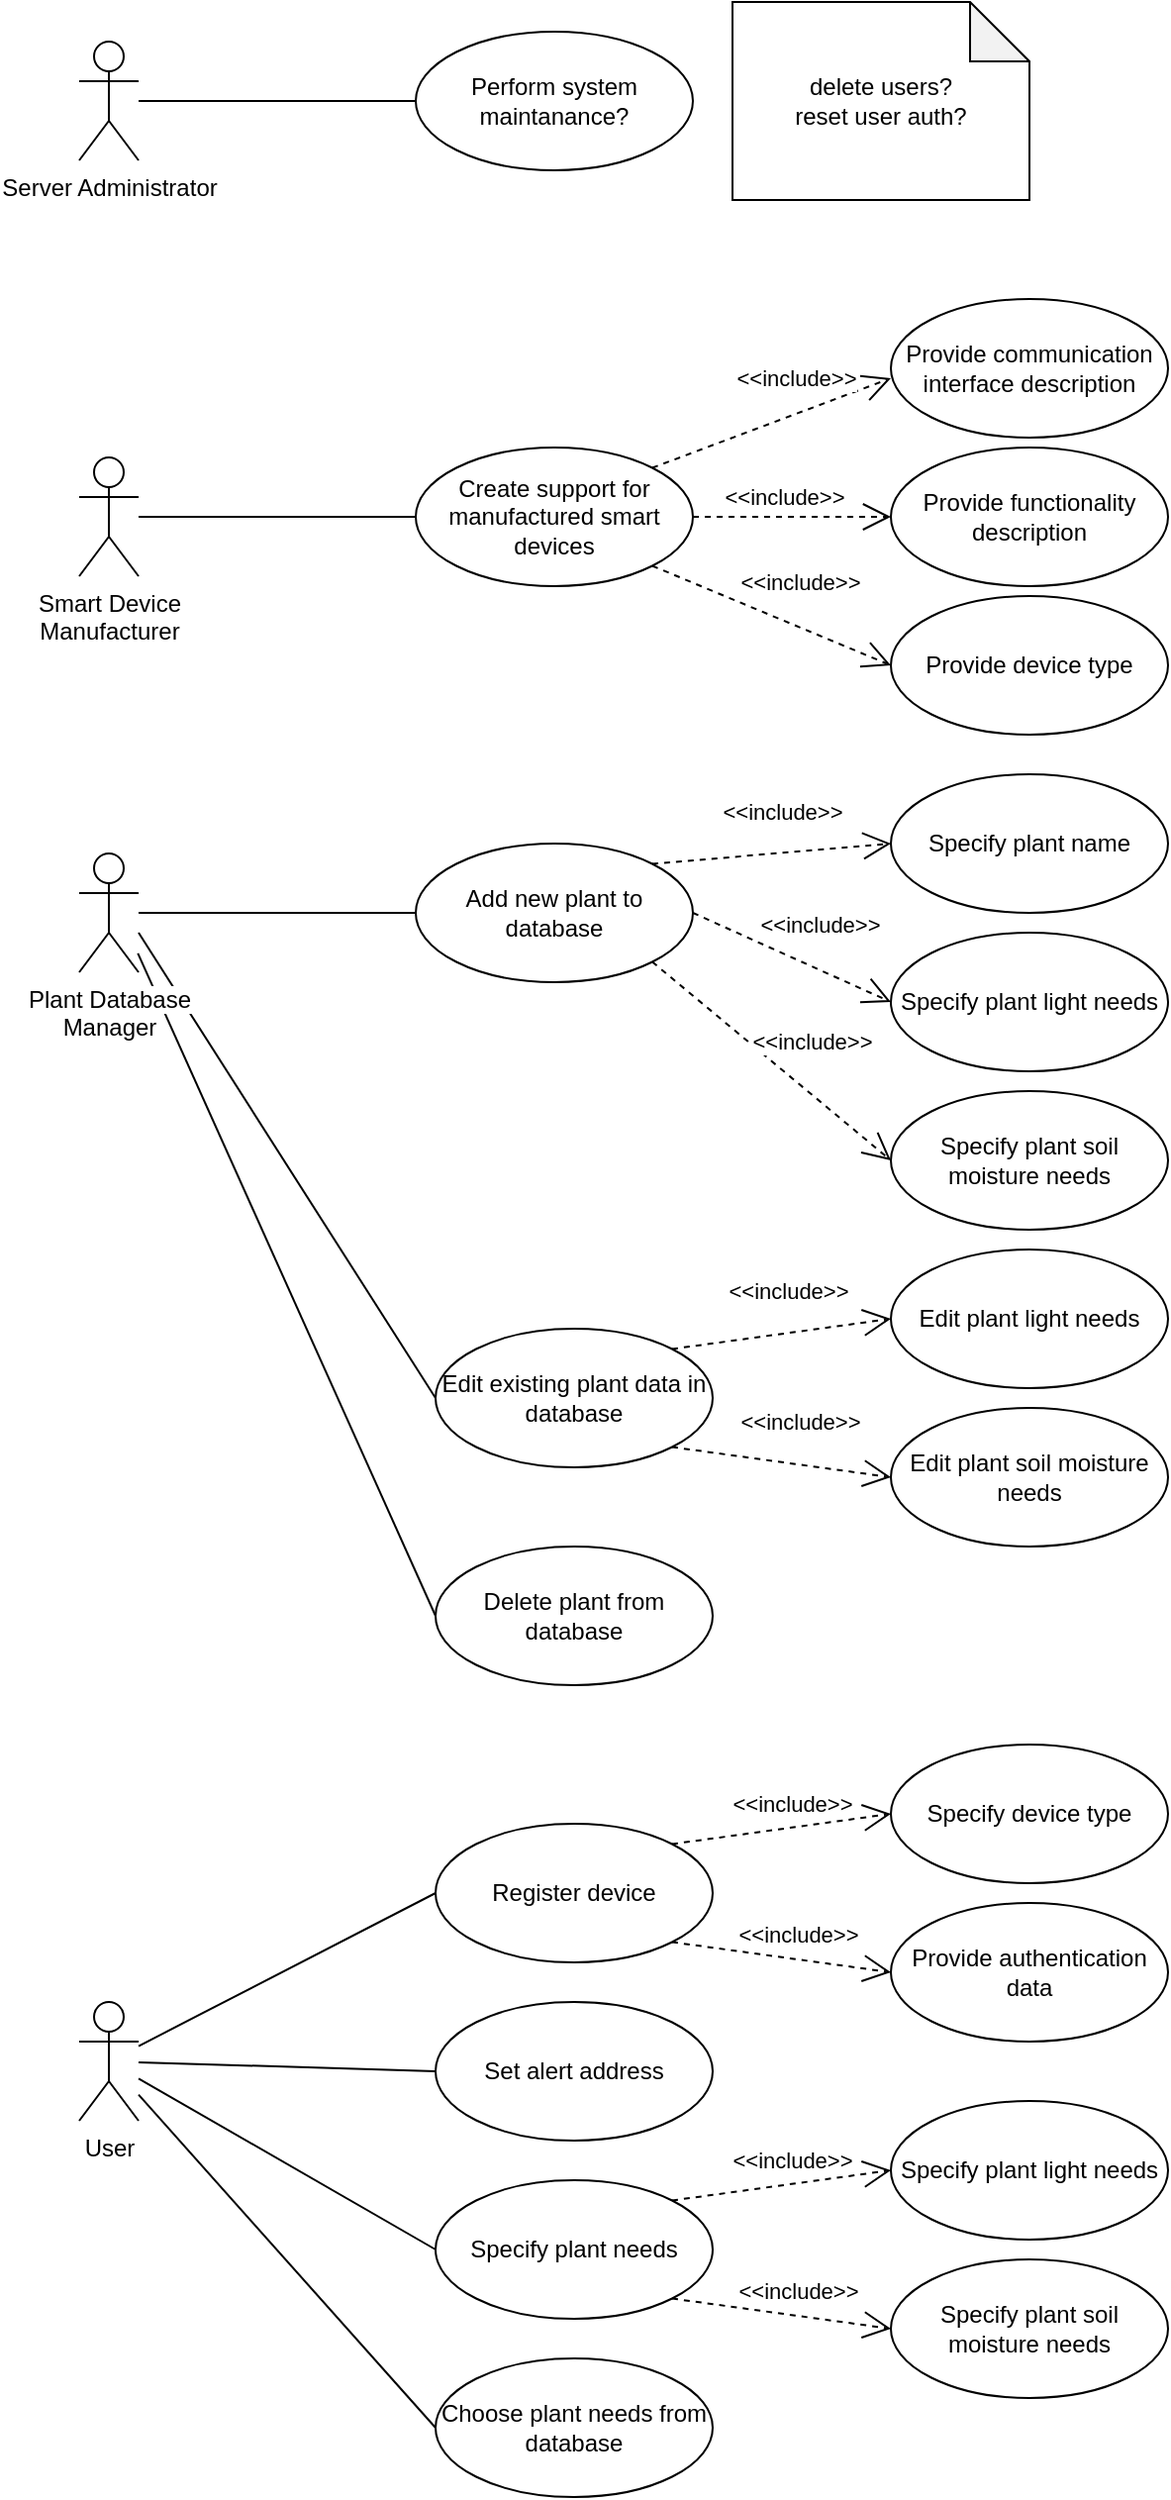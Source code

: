 <mxfile version="28.2.5">
  <diagram name="Page-1" id="58cdce13-f638-feb5-8d6f-7d28b1aa9fa0">
    <mxGraphModel dx="1678" dy="1131" grid="1" gridSize="10" guides="1" tooltips="1" connect="1" arrows="1" fold="1" page="1" pageScale="1" pageWidth="1100" pageHeight="850" background="none" math="0" shadow="0">
      <root>
        <mxCell id="0" />
        <mxCell id="1" parent="0" />
        <mxCell id="MKT5L-HKByu47KLvk_st-2" value="Server Administrator" style="shape=umlActor;verticalLabelPosition=bottom;verticalAlign=top;html=1;outlineConnect=0;" vertex="1" parent="1">
          <mxGeometry x="140" y="40" width="30" height="60" as="geometry" />
        </mxCell>
        <mxCell id="MKT5L-HKByu47KLvk_st-3" value="Smart Device&lt;div&gt;Manufacturer&lt;/div&gt;" style="shape=umlActor;verticalLabelPosition=bottom;verticalAlign=top;html=1;outlineConnect=0;" vertex="1" parent="1">
          <mxGeometry x="140" y="250" width="30" height="60" as="geometry" />
        </mxCell>
        <mxCell id="MKT5L-HKByu47KLvk_st-4" value="User" style="shape=umlActor;verticalLabelPosition=bottom;verticalAlign=top;html=1;outlineConnect=0;" vertex="1" parent="1">
          <mxGeometry x="140" y="1030" width="30" height="60" as="geometry" />
        </mxCell>
        <mxCell id="MKT5L-HKByu47KLvk_st-25" style="edgeStyle=orthogonalEdgeStyle;rounded=0;orthogonalLoop=1;jettySize=auto;html=1;entryX=0;entryY=0.5;entryDx=0;entryDy=0;endArrow=none;endFill=0;" edge="1" parent="1" source="MKT5L-HKByu47KLvk_st-5" target="MKT5L-HKByu47KLvk_st-18">
          <mxGeometry relative="1" as="geometry" />
        </mxCell>
        <mxCell id="MKT5L-HKByu47KLvk_st-7" value="" style="endArrow=none;html=1;rounded=0;entryX=0;entryY=0.5;entryDx=0;entryDy=0;" edge="1" parent="1" source="MKT5L-HKByu47KLvk_st-3" target="MKT5L-HKByu47KLvk_st-14">
          <mxGeometry width="50" height="50" relative="1" as="geometry">
            <mxPoint x="380" y="370" as="sourcePoint" />
            <mxPoint x="310.0" y="280" as="targetPoint" />
          </mxGeometry>
        </mxCell>
        <mxCell id="MKT5L-HKByu47KLvk_st-9" value="&amp;lt;&amp;lt;include&amp;gt;&amp;gt;" style="endArrow=open;endSize=12;dashed=1;html=1;rounded=0;exitX=1;exitY=0;exitDx=0;exitDy=0;entryX=0;entryY=0.5;entryDx=0;entryDy=0;" edge="1" parent="1" source="MKT5L-HKByu47KLvk_st-14">
          <mxGeometry x="0.309" y="17" width="160" relative="1" as="geometry">
            <mxPoint x="421.242" y="255.403" as="sourcePoint" />
            <mxPoint x="550" y="210" as="targetPoint" />
            <mxPoint as="offset" />
          </mxGeometry>
        </mxCell>
        <mxCell id="MKT5L-HKByu47KLvk_st-11" value="&amp;lt;&amp;lt;include&amp;gt;&amp;gt;" style="endArrow=open;endSize=12;dashed=1;html=1;rounded=0;exitX=1;exitY=0.5;exitDx=0;exitDy=0;entryX=0;entryY=0.5;entryDx=0;entryDy=0;" edge="1" parent="1" target="MKT5L-HKByu47KLvk_st-16" source="MKT5L-HKByu47KLvk_st-14">
          <mxGeometry x="-0.091" y="10" width="160" relative="1" as="geometry">
            <mxPoint x="440.0" y="280" as="sourcePoint" />
            <mxPoint x="550" y="280" as="targetPoint" />
            <mxPoint as="offset" />
          </mxGeometry>
        </mxCell>
        <mxCell id="MKT5L-HKByu47KLvk_st-13" value="&amp;lt;&amp;lt;include&amp;gt;&amp;gt;" style="endArrow=open;endSize=12;dashed=1;html=1;rounded=0;exitX=1;exitY=1;exitDx=0;exitDy=0;entryX=0;entryY=0.5;entryDx=0;entryDy=0;" edge="1" parent="1" target="MKT5L-HKByu47KLvk_st-17" source="MKT5L-HKByu47KLvk_st-14">
          <mxGeometry x="0.114" y="21" width="160" relative="1" as="geometry">
            <mxPoint x="421.242" y="304.597" as="sourcePoint" />
            <mxPoint x="550" y="350" as="targetPoint" />
            <mxPoint as="offset" />
          </mxGeometry>
        </mxCell>
        <mxCell id="MKT5L-HKByu47KLvk_st-14" value="Create support for manufactured smart devices" style="ellipse;whiteSpace=wrap;html=1;" vertex="1" parent="1">
          <mxGeometry x="310" y="245" width="140" height="70" as="geometry" />
        </mxCell>
        <mxCell id="MKT5L-HKByu47KLvk_st-15" value="Provide communication interface description" style="ellipse;whiteSpace=wrap;html=1;" vertex="1" parent="1">
          <mxGeometry x="550" y="170" width="140" height="70" as="geometry" />
        </mxCell>
        <mxCell id="MKT5L-HKByu47KLvk_st-16" value="Provide functionality description" style="ellipse;whiteSpace=wrap;html=1;" vertex="1" parent="1">
          <mxGeometry x="550" y="245" width="140" height="70" as="geometry" />
        </mxCell>
        <mxCell id="MKT5L-HKByu47KLvk_st-17" value="Provide device type" style="ellipse;whiteSpace=wrap;html=1;" vertex="1" parent="1">
          <mxGeometry x="550" y="320" width="140" height="70" as="geometry" />
        </mxCell>
        <mxCell id="MKT5L-HKByu47KLvk_st-18" value="Add new plant to database" style="ellipse;whiteSpace=wrap;html=1;" vertex="1" parent="1">
          <mxGeometry x="310" y="445" width="140" height="70" as="geometry" />
        </mxCell>
        <mxCell id="MKT5L-HKByu47KLvk_st-19" value="Edit existing plant data in database" style="ellipse;whiteSpace=wrap;html=1;" vertex="1" parent="1">
          <mxGeometry x="320" y="690" width="140" height="70" as="geometry" />
        </mxCell>
        <mxCell id="MKT5L-HKByu47KLvk_st-20" value="Delete plant from database" style="ellipse;whiteSpace=wrap;html=1;" vertex="1" parent="1">
          <mxGeometry x="320" y="800" width="140" height="70" as="geometry" />
        </mxCell>
        <mxCell id="MKT5L-HKByu47KLvk_st-21" value="Specify plant soil moisture needs" style="ellipse;whiteSpace=wrap;html=1;" vertex="1" parent="1">
          <mxGeometry x="550" y="570" width="140" height="70" as="geometry" />
        </mxCell>
        <mxCell id="MKT5L-HKByu47KLvk_st-22" value="Specify plant name" style="ellipse;whiteSpace=wrap;html=1;" vertex="1" parent="1">
          <mxGeometry x="550" y="410" width="140" height="70" as="geometry" />
        </mxCell>
        <mxCell id="MKT5L-HKByu47KLvk_st-23" value="&amp;lt;&amp;lt;include&amp;gt;&amp;gt;" style="endArrow=open;endSize=12;dashed=1;html=1;rounded=0;exitX=1;exitY=0;exitDx=0;exitDy=0;entryX=0;entryY=0.5;entryDx=0;entryDy=0;" edge="1" parent="1" source="MKT5L-HKByu47KLvk_st-18" target="MKT5L-HKByu47KLvk_st-22">
          <mxGeometry x="0.114" y="21" width="160" relative="1" as="geometry">
            <mxPoint x="510" y="360" as="sourcePoint" />
            <mxPoint x="630" y="410" as="targetPoint" />
            <mxPoint as="offset" />
          </mxGeometry>
        </mxCell>
        <mxCell id="MKT5L-HKByu47KLvk_st-24" value="&amp;lt;&amp;lt;include&amp;gt;&amp;gt;" style="endArrow=open;endSize=12;dashed=1;html=1;rounded=0;exitX=1;exitY=1;exitDx=0;exitDy=0;entryX=0;entryY=0.5;entryDx=0;entryDy=0;" edge="1" parent="1" source="MKT5L-HKByu47KLvk_st-18" target="MKT5L-HKByu47KLvk_st-21">
          <mxGeometry x="0.114" y="21" width="160" relative="1" as="geometry">
            <mxPoint x="530" y="400" as="sourcePoint" />
            <mxPoint x="650" y="450" as="targetPoint" />
            <mxPoint as="offset" />
          </mxGeometry>
        </mxCell>
        <mxCell id="MKT5L-HKByu47KLvk_st-26" value="Edit plant light needs" style="ellipse;whiteSpace=wrap;html=1;" vertex="1" parent="1">
          <mxGeometry x="550" y="650" width="140" height="70" as="geometry" />
        </mxCell>
        <mxCell id="MKT5L-HKByu47KLvk_st-27" value="Edit plant soil moisture needs" style="ellipse;whiteSpace=wrap;html=1;" vertex="1" parent="1">
          <mxGeometry x="550" y="730" width="140" height="70" as="geometry" />
        </mxCell>
        <mxCell id="MKT5L-HKByu47KLvk_st-28" style="rounded=0;orthogonalLoop=1;jettySize=auto;html=1;entryX=0;entryY=0.5;entryDx=0;entryDy=0;endArrow=none;endFill=0;" edge="1" parent="1" target="MKT5L-HKByu47KLvk_st-19">
          <mxGeometry relative="1" as="geometry">
            <mxPoint x="170" y="490" as="sourcePoint" />
            <mxPoint x="410" y="570" as="targetPoint" />
          </mxGeometry>
        </mxCell>
        <mxCell id="MKT5L-HKByu47KLvk_st-29" value="&amp;lt;&amp;lt;include&amp;gt;&amp;gt;" style="endArrow=open;endSize=12;dashed=1;html=1;rounded=0;exitX=1;exitY=0;exitDx=0;exitDy=0;entryX=0;entryY=0.5;entryDx=0;entryDy=0;" edge="1" parent="1" source="MKT5L-HKByu47KLvk_st-19" target="MKT5L-HKByu47KLvk_st-26">
          <mxGeometry x="0.114" y="21" width="160" relative="1" as="geometry">
            <mxPoint x="460" y="600" as="sourcePoint" />
            <mxPoint x="581" y="620" as="targetPoint" />
            <mxPoint as="offset" />
          </mxGeometry>
        </mxCell>
        <mxCell id="MKT5L-HKByu47KLvk_st-30" value="Specify plant light needs" style="ellipse;whiteSpace=wrap;html=1;" vertex="1" parent="1">
          <mxGeometry x="550" y="490" width="140" height="70" as="geometry" />
        </mxCell>
        <mxCell id="MKT5L-HKByu47KLvk_st-31" value="&amp;lt;&amp;lt;include&amp;gt;&amp;gt;" style="endArrow=open;endSize=12;dashed=1;html=1;rounded=0;exitX=1;exitY=0.5;exitDx=0;exitDy=0;entryX=0;entryY=0.5;entryDx=0;entryDy=0;" edge="1" parent="1" target="MKT5L-HKByu47KLvk_st-30" source="MKT5L-HKByu47KLvk_st-18">
          <mxGeometry x="0.114" y="21" width="160" relative="1" as="geometry">
            <mxPoint x="424.5" y="525" as="sourcePoint" />
            <mxPoint x="625.5" y="480" as="targetPoint" />
            <mxPoint as="offset" />
          </mxGeometry>
        </mxCell>
        <mxCell id="MKT5L-HKByu47KLvk_st-32" value="&amp;lt;&amp;lt;include&amp;gt;&amp;gt;" style="endArrow=open;endSize=12;dashed=1;html=1;rounded=0;exitX=1;exitY=1;exitDx=0;exitDy=0;entryX=0;entryY=0.5;entryDx=0;entryDy=0;" edge="1" parent="1" source="MKT5L-HKByu47KLvk_st-19" target="MKT5L-HKByu47KLvk_st-27">
          <mxGeometry x="0.114" y="21" width="160" relative="1" as="geometry">
            <mxPoint x="550" y="745" as="sourcePoint" />
            <mxPoint x="661" y="730" as="targetPoint" />
            <mxPoint as="offset" />
          </mxGeometry>
        </mxCell>
        <mxCell id="MKT5L-HKByu47KLvk_st-33" style="rounded=0;orthogonalLoop=1;jettySize=auto;html=1;entryX=0;entryY=0.5;entryDx=0;entryDy=0;endArrow=none;endFill=0;exitX=0.133;exitY=0.392;exitDx=0;exitDy=0;exitPerimeter=0;" edge="1" parent="1" target="MKT5L-HKByu47KLvk_st-20">
          <mxGeometry relative="1" as="geometry">
            <mxPoint x="169.65" y="500.4" as="sourcePoint" />
            <mxPoint x="480" y="903" as="targetPoint" />
          </mxGeometry>
        </mxCell>
        <mxCell id="MKT5L-HKByu47KLvk_st-5" value="&lt;span style=&quot;background-color: light-dark(#ffffff, var(--ge-dark-color, #121212));&quot;&gt;Plant Database&lt;/span&gt;&lt;div&gt;&lt;span style=&quot;background-color: light-dark(#ffffff, var(--ge-dark-color, #121212));&quot;&gt;Manager&lt;/span&gt;&lt;/div&gt;" style="shape=umlActor;verticalLabelPosition=bottom;verticalAlign=top;html=1;outlineConnect=0;" vertex="1" parent="1">
          <mxGeometry x="140" y="450" width="30" height="60" as="geometry" />
        </mxCell>
        <mxCell id="MKT5L-HKByu47KLvk_st-34" value="Register device" style="ellipse;whiteSpace=wrap;html=1;" vertex="1" parent="1">
          <mxGeometry x="320" y="940" width="140" height="70" as="geometry" />
        </mxCell>
        <mxCell id="MKT5L-HKByu47KLvk_st-35" value="Specify device type" style="ellipse;whiteSpace=wrap;html=1;" vertex="1" parent="1">
          <mxGeometry x="550" y="900" width="140" height="70" as="geometry" />
        </mxCell>
        <mxCell id="MKT5L-HKByu47KLvk_st-36" value="Provide authentication data" style="ellipse;whiteSpace=wrap;html=1;" vertex="1" parent="1">
          <mxGeometry x="550" y="980" width="140" height="70" as="geometry" />
        </mxCell>
        <mxCell id="MKT5L-HKByu47KLvk_st-37" value="Set alert address" style="ellipse;whiteSpace=wrap;html=1;" vertex="1" parent="1">
          <mxGeometry x="320" y="1030" width="140" height="70" as="geometry" />
        </mxCell>
        <mxCell id="MKT5L-HKByu47KLvk_st-38" value="Specify plant needs" style="ellipse;whiteSpace=wrap;html=1;" vertex="1" parent="1">
          <mxGeometry x="320" y="1120" width="140" height="70" as="geometry" />
        </mxCell>
        <mxCell id="MKT5L-HKByu47KLvk_st-39" value="Specify plant soil moisture needs" style="ellipse;whiteSpace=wrap;html=1;" vertex="1" parent="1">
          <mxGeometry x="550" y="1160" width="140" height="70" as="geometry" />
        </mxCell>
        <mxCell id="MKT5L-HKByu47KLvk_st-40" value="Specify plant light needs" style="ellipse;whiteSpace=wrap;html=1;" vertex="1" parent="1">
          <mxGeometry x="550" y="1080" width="140" height="70" as="geometry" />
        </mxCell>
        <mxCell id="MKT5L-HKByu47KLvk_st-41" value="Choose plant needs from database" style="ellipse;whiteSpace=wrap;html=1;" vertex="1" parent="1">
          <mxGeometry x="320" y="1210" width="140" height="70" as="geometry" />
        </mxCell>
        <mxCell id="MKT5L-HKByu47KLvk_st-42" style="rounded=0;orthogonalLoop=1;jettySize=auto;html=1;entryX=0;entryY=0.5;entryDx=0;entryDy=0;endArrow=none;endFill=0;" edge="1" parent="1" source="MKT5L-HKByu47KLvk_st-4" target="MKT5L-HKByu47KLvk_st-34">
          <mxGeometry relative="1" as="geometry">
            <mxPoint x="290" y="790" as="sourcePoint" />
            <mxPoint x="440.35" y="1124.6" as="targetPoint" />
          </mxGeometry>
        </mxCell>
        <mxCell id="MKT5L-HKByu47KLvk_st-43" style="rounded=0;orthogonalLoop=1;jettySize=auto;html=1;entryX=0;entryY=0.5;entryDx=0;entryDy=0;endArrow=none;endFill=0;" edge="1" parent="1" source="MKT5L-HKByu47KLvk_st-4" target="MKT5L-HKByu47KLvk_st-37">
          <mxGeometry relative="1" as="geometry">
            <mxPoint x="210" y="1107" as="sourcePoint" />
            <mxPoint x="360" y="1030" as="targetPoint" />
          </mxGeometry>
        </mxCell>
        <mxCell id="MKT5L-HKByu47KLvk_st-44" style="rounded=0;orthogonalLoop=1;jettySize=auto;html=1;entryX=0;entryY=0.5;entryDx=0;entryDy=0;endArrow=none;endFill=0;" edge="1" parent="1" source="MKT5L-HKByu47KLvk_st-4" target="MKT5L-HKByu47KLvk_st-38">
          <mxGeometry relative="1" as="geometry">
            <mxPoint x="180" y="1217" as="sourcePoint" />
            <mxPoint x="330" y="1140" as="targetPoint" />
          </mxGeometry>
        </mxCell>
        <mxCell id="MKT5L-HKByu47KLvk_st-45" style="rounded=0;orthogonalLoop=1;jettySize=auto;html=1;entryX=0;entryY=0.5;entryDx=0;entryDy=0;endArrow=none;endFill=0;" edge="1" parent="1" source="MKT5L-HKByu47KLvk_st-4" target="MKT5L-HKByu47KLvk_st-41">
          <mxGeometry relative="1" as="geometry">
            <mxPoint x="240" y="1257" as="sourcePoint" />
            <mxPoint x="390" y="1180" as="targetPoint" />
          </mxGeometry>
        </mxCell>
        <mxCell id="MKT5L-HKByu47KLvk_st-46" value="&amp;lt;&amp;lt;include&amp;gt;&amp;gt;" style="endArrow=open;endSize=12;dashed=1;html=1;rounded=0;exitX=1;exitY=0;exitDx=0;exitDy=0;entryX=0;entryY=0.5;entryDx=0;entryDy=0;" edge="1" parent="1" source="MKT5L-HKByu47KLvk_st-34" target="MKT5L-HKByu47KLvk_st-35">
          <mxGeometry x="0.124" y="12" width="160" relative="1" as="geometry">
            <mxPoint x="460" y="900" as="sourcePoint" />
            <mxPoint x="571" y="915" as="targetPoint" />
            <mxPoint as="offset" />
          </mxGeometry>
        </mxCell>
        <mxCell id="MKT5L-HKByu47KLvk_st-47" value="&amp;lt;&amp;lt;include&amp;gt;&amp;gt;" style="endArrow=open;endSize=12;dashed=1;html=1;rounded=0;exitX=1;exitY=1;exitDx=0;exitDy=0;entryX=0;entryY=0.5;entryDx=0;entryDy=0;" edge="1" parent="1" source="MKT5L-HKByu47KLvk_st-34" target="MKT5L-HKByu47KLvk_st-36">
          <mxGeometry x="0.124" y="12" width="160" relative="1" as="geometry">
            <mxPoint x="490" y="965" as="sourcePoint" />
            <mxPoint x="601" y="950" as="targetPoint" />
            <mxPoint as="offset" />
          </mxGeometry>
        </mxCell>
        <mxCell id="MKT5L-HKByu47KLvk_st-48" value="&amp;lt;&amp;lt;include&amp;gt;&amp;gt;" style="endArrow=open;endSize=12;dashed=1;html=1;rounded=0;exitX=1;exitY=0;exitDx=0;exitDy=0;entryX=0;entryY=0.5;entryDx=0;entryDy=0;" edge="1" parent="1" source="MKT5L-HKByu47KLvk_st-38" target="MKT5L-HKByu47KLvk_st-40">
          <mxGeometry x="0.124" y="12" width="160" relative="1" as="geometry">
            <mxPoint x="730" y="975" as="sourcePoint" />
            <mxPoint x="841" y="960" as="targetPoint" />
            <mxPoint as="offset" />
          </mxGeometry>
        </mxCell>
        <mxCell id="MKT5L-HKByu47KLvk_st-49" value="&amp;lt;&amp;lt;include&amp;gt;&amp;gt;" style="endArrow=open;endSize=12;dashed=1;html=1;rounded=0;exitX=1;exitY=1;exitDx=0;exitDy=0;entryX=0;entryY=0.5;entryDx=0;entryDy=0;" edge="1" parent="1" source="MKT5L-HKByu47KLvk_st-38" target="MKT5L-HKByu47KLvk_st-39">
          <mxGeometry x="0.124" y="12" width="160" relative="1" as="geometry">
            <mxPoint x="720" y="1085" as="sourcePoint" />
            <mxPoint x="831" y="1070" as="targetPoint" />
            <mxPoint as="offset" />
          </mxGeometry>
        </mxCell>
        <mxCell id="MKT5L-HKByu47KLvk_st-50" value="" style="endArrow=none;html=1;rounded=0;entryX=0;entryY=0.5;entryDx=0;entryDy=0;" edge="1" parent="1" target="MKT5L-HKByu47KLvk_st-51">
          <mxGeometry width="50" height="50" relative="1" as="geometry">
            <mxPoint x="170" y="70" as="sourcePoint" />
            <mxPoint x="310.0" y="75" as="targetPoint" />
          </mxGeometry>
        </mxCell>
        <mxCell id="MKT5L-HKByu47KLvk_st-51" value="Perform system maintanance?" style="ellipse;whiteSpace=wrap;html=1;" vertex="1" parent="1">
          <mxGeometry x="310" y="35" width="140" height="70" as="geometry" />
        </mxCell>
        <mxCell id="MKT5L-HKByu47KLvk_st-52" value="delete users?&lt;div&gt;reset user auth?&lt;/div&gt;" style="shape=note;whiteSpace=wrap;html=1;backgroundOutline=1;darkOpacity=0.05;" vertex="1" parent="1">
          <mxGeometry x="470" y="20" width="150" height="100" as="geometry" />
        </mxCell>
      </root>
    </mxGraphModel>
  </diagram>
</mxfile>
